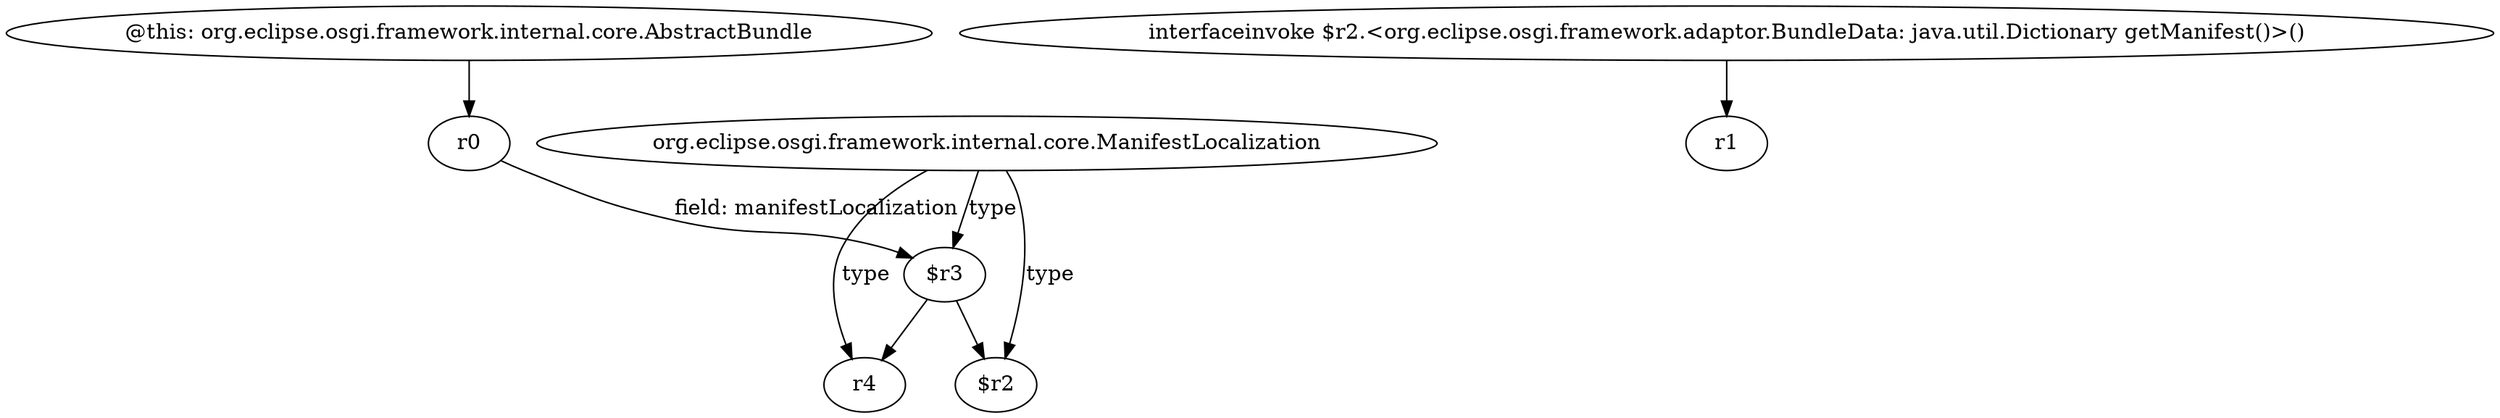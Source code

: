 digraph g {
0[label="r0"]
1[label="$r3"]
0->1[label="field: manifestLocalization"]
2[label="@this: org.eclipse.osgi.framework.internal.core.AbstractBundle"]
2->0[label=""]
3[label="org.eclipse.osgi.framework.internal.core.ManifestLocalization"]
4[label="r4"]
3->4[label="type"]
3->1[label="type"]
5[label="$r2"]
3->5[label="type"]
6[label="interfaceinvoke $r2.<org.eclipse.osgi.framework.adaptor.BundleData: java.util.Dictionary getManifest()>()"]
7[label="r1"]
6->7[label=""]
1->4[label=""]
1->5[label=""]
}